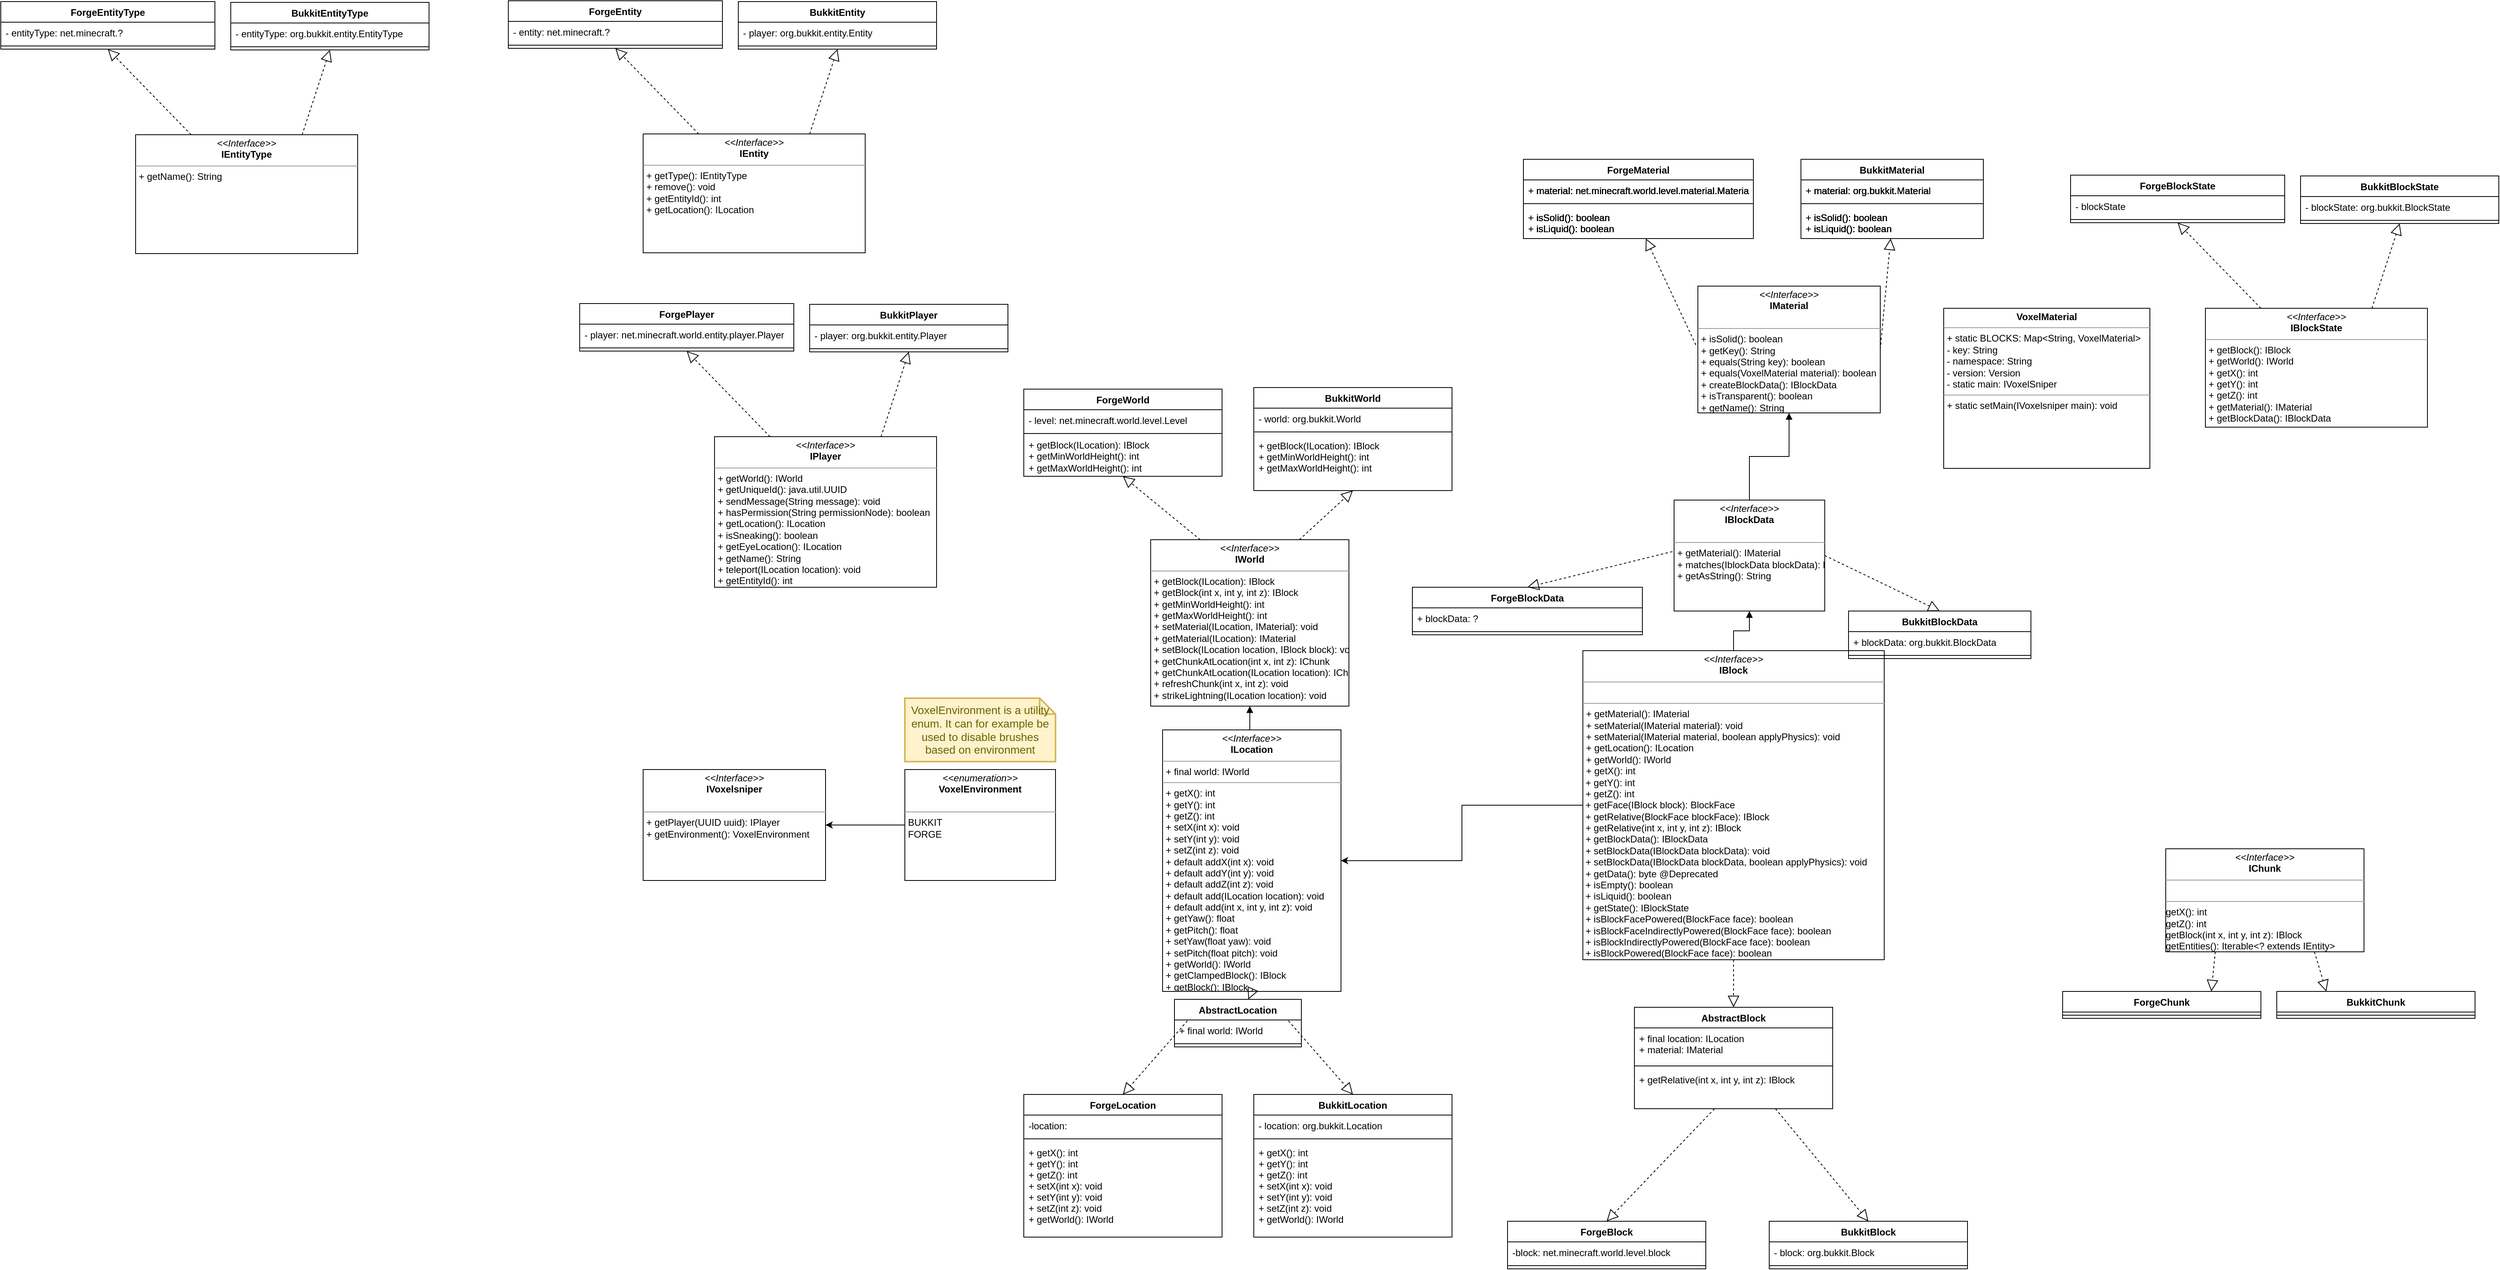 <mxfile version="15.5.4" type="embed"><diagram id="C5RBs43oDa-KdzZeNtuy" name="Page-1"><mxGraphModel dx="2846" dy="1459" grid="1" gridSize="10" guides="1" tooltips="1" connect="1" arrows="1" fold="1" page="1" pageScale="1" pageWidth="827" pageHeight="1169" math="0" shadow="0"><root><mxCell id="WIyWlLk6GJQsqaUBKTNV-0"/><mxCell id="WIyWlLk6GJQsqaUBKTNV-1" parent="WIyWlLk6GJQsqaUBKTNV-0"/><mxCell id="Hpd59Qbbizcu43VCn_N1-1" value="BukkitMaterial" style="swimlane;fontStyle=1;align=center;verticalAlign=top;childLayout=stackLayout;horizontal=1;startSize=26;horizontalStack=0;resizeParent=1;resizeParentMax=0;resizeLast=0;collapsible=1;marginBottom=0;" parent="WIyWlLk6GJQsqaUBKTNV-1" vertex="1"><mxGeometry x="710" y="-310" width="230" height="100" as="geometry"><mxRectangle x="280" y="320" width="120" height="30" as="alternateBounds"/></mxGeometry></mxCell><mxCell id="Hpd59Qbbizcu43VCn_N1-2" value="+ material: org.bukkit.Material" style="text;align=left;verticalAlign=top;spacingLeft=4;spacingRight=4;overflow=hidden;rotatable=0;points=[[0,0.5],[1,0.5]];portConstraint=eastwest;" parent="Hpd59Qbbizcu43VCn_N1-1" vertex="1"><mxGeometry y="26" width="230" height="26" as="geometry"/></mxCell><mxCell id="Hpd59Qbbizcu43VCn_N1-3" value="" style="line;strokeWidth=1;align=left;verticalAlign=middle;spacingTop=-1;spacingLeft=3;spacingRight=3;rotatable=0;labelPosition=right;points=[];portConstraint=eastwest;" parent="Hpd59Qbbizcu43VCn_N1-1" vertex="1"><mxGeometry y="52" width="230" height="8" as="geometry"/></mxCell><mxCell id="Hpd59Qbbizcu43VCn_N1-4" value="+ isSolid(): boolean&#10;+ isLiquid(): boolean&#10;" style="text;align=left;verticalAlign=top;spacingLeft=4;spacingRight=4;overflow=hidden;rotatable=0;points=[[0,0.5],[1,0.5]];portConstraint=eastwest;" parent="Hpd59Qbbizcu43VCn_N1-1" vertex="1"><mxGeometry y="60" width="230" height="40" as="geometry"/></mxCell><mxCell id="Hpd59Qbbizcu43VCn_N1-5" value="" style="endArrow=block;dashed=1;endFill=0;endSize=12;html=1;rounded=0;exitX=1;exitY=0.5;exitDx=0;exitDy=0;" parent="WIyWlLk6GJQsqaUBKTNV-1" source="Hpd59Qbbizcu43VCn_N1-11" target="Hpd59Qbbizcu43VCn_N1-4" edge="1"><mxGeometry width="160" relative="1" as="geometry"><mxPoint x="480" y="-250" as="sourcePoint"/><mxPoint x="640" y="-250" as="targetPoint"/></mxGeometry></mxCell><mxCell id="Hpd59Qbbizcu43VCn_N1-6" value="ForgeMaterial" style="swimlane;fontStyle=1;align=center;verticalAlign=top;childLayout=stackLayout;horizontal=1;startSize=26;horizontalStack=0;resizeParent=1;resizeParentMax=0;resizeLast=0;collapsible=1;marginBottom=0;" parent="WIyWlLk6GJQsqaUBKTNV-1" vertex="1"><mxGeometry x="360" y="-310" width="290" height="100" as="geometry"/></mxCell><mxCell id="Hpd59Qbbizcu43VCn_N1-7" value="+ material: net.minecraft.world.level.material.Material" style="text;align=left;verticalAlign=top;spacingLeft=4;spacingRight=4;overflow=hidden;rotatable=0;points=[[0,0.5],[1,0.5]];portConstraint=eastwest;" parent="Hpd59Qbbizcu43VCn_N1-6" vertex="1"><mxGeometry y="26" width="290" height="26" as="geometry"/></mxCell><mxCell id="Hpd59Qbbizcu43VCn_N1-8" value="" style="line;strokeWidth=1;align=left;verticalAlign=middle;spacingTop=-1;spacingLeft=3;spacingRight=3;rotatable=0;labelPosition=right;points=[];portConstraint=eastwest;" parent="Hpd59Qbbizcu43VCn_N1-6" vertex="1"><mxGeometry y="52" width="290" height="8" as="geometry"/></mxCell><mxCell id="Hpd59Qbbizcu43VCn_N1-9" value="+ isSolid(): boolean&#10;+ isLiquid(): boolean&#10;" style="text;align=left;verticalAlign=top;spacingLeft=4;spacingRight=4;overflow=hidden;rotatable=0;points=[[0,0.5],[1,0.5]];portConstraint=eastwest;" parent="Hpd59Qbbizcu43VCn_N1-6" vertex="1"><mxGeometry y="60" width="290" height="40" as="geometry"/></mxCell><mxCell id="Hpd59Qbbizcu43VCn_N1-10" value="" style="endArrow=block;dashed=1;endFill=0;endSize=12;html=1;rounded=0;exitX=-0.011;exitY=0.464;exitDx=0;exitDy=0;exitPerimeter=0;" parent="WIyWlLk6GJQsqaUBKTNV-1" source="Hpd59Qbbizcu43VCn_N1-11" target="Hpd59Qbbizcu43VCn_N1-9" edge="1"><mxGeometry width="160" relative="1" as="geometry"><mxPoint x="530" y="-260" as="sourcePoint"/><mxPoint x="690" y="-260" as="targetPoint"/></mxGeometry></mxCell><mxCell id="Hpd59Qbbizcu43VCn_N1-11" value="&lt;p style=&quot;margin: 0px ; margin-top: 4px ; text-align: center&quot;&gt;&lt;i&gt;&amp;lt;&amp;lt;Interface&amp;gt;&amp;gt;&lt;/i&gt;&lt;br&gt;&lt;b&gt;IMaterial&lt;/b&gt;&lt;/p&gt;&lt;br&gt;&lt;hr size=&quot;1&quot;&gt;&lt;p style=&quot;margin: 0px ; margin-left: 4px&quot;&gt;+ isSolid(): boolean&lt;br&gt;&lt;/p&gt;&lt;p style=&quot;margin: 0px ; margin-left: 4px&quot;&gt;+ getKey(): String&lt;/p&gt;&lt;p style=&quot;margin: 0px ; margin-left: 4px&quot;&gt;+ equals(String key): boolean&lt;/p&gt;&lt;p style=&quot;margin: 0px ; margin-left: 4px&quot;&gt;+ equals(VoxelMaterial material): boolean&lt;br&gt;&lt;/p&gt;&lt;p style=&quot;margin: 0px ; margin-left: 4px&quot;&gt;+ createBlockData(): IBlockData&lt;/p&gt;&lt;p style=&quot;margin: 0px ; margin-left: 4px&quot;&gt;+&amp;nbsp;isTransparent(): boolean&lt;/p&gt;&lt;p style=&quot;margin: 0px ; margin-left: 4px&quot;&gt;+ getName(): String&lt;/p&gt;" style="verticalAlign=top;align=left;overflow=fill;fontSize=12;fontFamily=Helvetica;html=1;glass=0;" parent="WIyWlLk6GJQsqaUBKTNV-1" vertex="1"><mxGeometry x="580" y="-150" width="230" height="160" as="geometry"/></mxCell><mxCell id="Hpd59Qbbizcu43VCn_N1-22" value="&lt;p style=&quot;margin: 0px ; margin-top: 4px ; text-align: center&quot;&gt;&lt;i&gt;&amp;lt;&amp;lt;Interface&amp;gt;&amp;gt;&lt;/i&gt;&lt;br&gt;&lt;b&gt;IWorld&lt;/b&gt;&lt;/p&gt;&lt;hr size=&quot;1&quot;&gt;&lt;p style=&quot;margin: 0px ; margin-left: 4px&quot;&gt;+ getBlock(ILocation): IBlock&lt;/p&gt;&lt;p style=&quot;margin: 0px ; margin-left: 4px&quot;&gt;+&amp;nbsp;getBlock(int x, int y, int z): IBlock&lt;br&gt;+ getMinWorldHeight(): int&lt;/p&gt;&lt;p style=&quot;margin: 0px ; margin-left: 4px&quot;&gt;+ getMaxWorldHeight(): int&lt;/p&gt;&lt;p style=&quot;margin: 0px ; margin-left: 4px&quot;&gt;+ setMaterial(ILocation, IMaterial): void&lt;/p&gt;&lt;p style=&quot;margin: 0px ; margin-left: 4px&quot;&gt;+ getMaterial(ILocation):&amp;nbsp;IMaterial&lt;/p&gt;&lt;p style=&quot;margin: 0px ; margin-left: 4px&quot;&gt;+ setBlock(ILocation location, IBlock block): void&lt;/p&gt;&lt;p style=&quot;margin: 0px ; margin-left: 4px&quot;&gt;+ getChunkAtLocation(int x, int z): IChunk&lt;/p&gt;&lt;p style=&quot;margin: 0px ; margin-left: 4px&quot;&gt;+ getChunkAtLocation(ILocation location): IChunk&lt;/p&gt;&lt;p style=&quot;margin: 0px ; margin-left: 4px&quot;&gt;+ refreshChunk(int x, int z): void&lt;/p&gt;&lt;p style=&quot;margin: 0px ; margin-left: 4px&quot;&gt;+ strikeLightning(ILocation location): void&lt;/p&gt;&lt;p style=&quot;margin: 0px ; margin-left: 4px&quot;&gt;&lt;br&gt;&lt;/p&gt;" style="verticalAlign=top;align=left;overflow=fill;fontSize=12;fontFamily=Helvetica;html=1;glass=0;" parent="WIyWlLk6GJQsqaUBKTNV-1" vertex="1"><mxGeometry x="-110" y="170" width="250" height="210" as="geometry"/></mxCell><mxCell id="Hpd59Qbbizcu43VCn_N1-32" style="edgeStyle=orthogonalEdgeStyle;rounded=0;orthogonalLoop=1;jettySize=auto;html=1;entryX=1;entryY=0.5;entryDx=0;entryDy=0;" parent="WIyWlLk6GJQsqaUBKTNV-1" source="Hpd59Qbbizcu43VCn_N1-31" target="Hpd59Qbbizcu43VCn_N1-55" edge="1"><mxGeometry relative="1" as="geometry"><mxPoint x="120" y="575" as="targetPoint"/></mxGeometry></mxCell><mxCell id="Hpd59Qbbizcu43VCn_N1-79" style="edgeStyle=orthogonalEdgeStyle;rounded=0;orthogonalLoop=1;jettySize=auto;html=1;exitX=0.5;exitY=0;exitDx=0;exitDy=0;entryX=0.5;entryY=1;entryDx=0;entryDy=0;endArrow=block;endFill=1;" parent="WIyWlLk6GJQsqaUBKTNV-1" source="Hpd59Qbbizcu43VCn_N1-31" target="35" edge="1"><mxGeometry relative="1" as="geometry"/></mxCell><mxCell id="Hpd59Qbbizcu43VCn_N1-36" value="ForgeBlock" style="swimlane;fontStyle=1;align=center;verticalAlign=top;childLayout=stackLayout;horizontal=1;startSize=26;horizontalStack=0;resizeParent=1;resizeParentMax=0;resizeLast=0;collapsible=1;marginBottom=0;glass=0;" parent="WIyWlLk6GJQsqaUBKTNV-1" vertex="1"><mxGeometry x="340" y="1030" width="250" height="60" as="geometry"/></mxCell><mxCell id="Hpd59Qbbizcu43VCn_N1-37" value="-block: net.minecraft.world.level.block" style="text;strokeColor=none;fillColor=none;align=left;verticalAlign=top;spacingLeft=4;spacingRight=4;overflow=hidden;rotatable=0;points=[[0,0.5],[1,0.5]];portConstraint=eastwest;glass=0;" parent="Hpd59Qbbizcu43VCn_N1-36" vertex="1"><mxGeometry y="26" width="250" height="26" as="geometry"/></mxCell><mxCell id="Hpd59Qbbizcu43VCn_N1-38" value="" style="line;strokeWidth=1;fillColor=none;align=left;verticalAlign=middle;spacingTop=-1;spacingLeft=3;spacingRight=3;rotatable=0;labelPosition=right;points=[];portConstraint=eastwest;glass=0;" parent="Hpd59Qbbizcu43VCn_N1-36" vertex="1"><mxGeometry y="52" width="250" height="8" as="geometry"/></mxCell><mxCell id="Hpd59Qbbizcu43VCn_N1-40" value="BukkitBlock" style="swimlane;fontStyle=1;align=center;verticalAlign=top;childLayout=stackLayout;horizontal=1;startSize=26;horizontalStack=0;resizeParent=1;resizeParentMax=0;resizeLast=0;collapsible=1;marginBottom=0;glass=0;" parent="WIyWlLk6GJQsqaUBKTNV-1" vertex="1"><mxGeometry x="670" y="1030" width="250" height="60" as="geometry"/></mxCell><mxCell id="Hpd59Qbbizcu43VCn_N1-41" value="- block: org.bukkit.Block" style="text;strokeColor=none;fillColor=none;align=left;verticalAlign=top;spacingLeft=4;spacingRight=4;overflow=hidden;rotatable=0;points=[[0,0.5],[1,0.5]];portConstraint=eastwest;glass=0;" parent="Hpd59Qbbizcu43VCn_N1-40" vertex="1"><mxGeometry y="26" width="250" height="26" as="geometry"/></mxCell><mxCell id="Hpd59Qbbizcu43VCn_N1-42" value="" style="line;strokeWidth=1;fillColor=none;align=left;verticalAlign=middle;spacingTop=-1;spacingLeft=3;spacingRight=3;rotatable=0;labelPosition=right;points=[];portConstraint=eastwest;glass=0;" parent="Hpd59Qbbizcu43VCn_N1-40" vertex="1"><mxGeometry y="52" width="250" height="8" as="geometry"/></mxCell><mxCell id="Hpd59Qbbizcu43VCn_N1-45" value="" style="endArrow=block;dashed=1;endFill=0;endSize=12;html=1;rounded=0;entryX=0.5;entryY=0;entryDx=0;entryDy=0;" parent="WIyWlLk6GJQsqaUBKTNV-1" source="20" target="Hpd59Qbbizcu43VCn_N1-40" edge="1"><mxGeometry width="160" relative="1" as="geometry"><mxPoint x="480.0" y="624.34" as="sourcePoint"/><mxPoint x="510" y="580" as="targetPoint"/></mxGeometry></mxCell><mxCell id="Hpd59Qbbizcu43VCn_N1-46" value="" style="endArrow=block;dashed=1;endFill=0;endSize=12;html=1;rounded=0;entryX=0.5;entryY=0;entryDx=0;entryDy=0;" parent="WIyWlLk6GJQsqaUBKTNV-1" source="23" target="Hpd59Qbbizcu43VCn_N1-36" edge="1"><mxGeometry width="160" relative="1" as="geometry"><mxPoint x="430" y="632.5" as="sourcePoint"/><mxPoint x="520.0" y="590" as="targetPoint"/></mxGeometry></mxCell><mxCell id="Hpd59Qbbizcu43VCn_N1-47" value="ForgeLocation" style="swimlane;fontStyle=1;align=center;verticalAlign=top;childLayout=stackLayout;horizontal=1;startSize=26;horizontalStack=0;resizeParent=1;resizeParentMax=0;resizeLast=0;collapsible=1;marginBottom=0;glass=0;" parent="WIyWlLk6GJQsqaUBKTNV-1" vertex="1"><mxGeometry x="-270" y="870" width="250" height="180" as="geometry"/></mxCell><mxCell id="Hpd59Qbbizcu43VCn_N1-48" value="-location: " style="text;strokeColor=none;fillColor=none;align=left;verticalAlign=top;spacingLeft=4;spacingRight=4;overflow=hidden;rotatable=0;points=[[0,0.5],[1,0.5]];portConstraint=eastwest;glass=0;" parent="Hpd59Qbbizcu43VCn_N1-47" vertex="1"><mxGeometry y="26" width="250" height="26" as="geometry"/></mxCell><mxCell id="Hpd59Qbbizcu43VCn_N1-49" value="" style="line;strokeWidth=1;fillColor=none;align=left;verticalAlign=middle;spacingTop=-1;spacingLeft=3;spacingRight=3;rotatable=0;labelPosition=right;points=[];portConstraint=eastwest;glass=0;" parent="Hpd59Qbbizcu43VCn_N1-47" vertex="1"><mxGeometry y="52" width="250" height="8" as="geometry"/></mxCell><mxCell id="Hpd59Qbbizcu43VCn_N1-50" value="+ getX(): int&#10;+ getY(): int&#10;+ getZ(): int&#10;+ setX(int x): void&#10;+ setY(int y): void&#10;+ setZ(int z): void&#10;+ getWorld(): IWorld" style="text;strokeColor=none;fillColor=none;align=left;verticalAlign=top;spacingLeft=4;spacingRight=4;overflow=hidden;rotatable=0;points=[[0,0.5],[1,0.5]];portConstraint=eastwest;glass=0;" parent="Hpd59Qbbizcu43VCn_N1-47" vertex="1"><mxGeometry y="60" width="250" height="120" as="geometry"/></mxCell><mxCell id="Hpd59Qbbizcu43VCn_N1-51" value="BukkitLocation" style="swimlane;fontStyle=1;align=center;verticalAlign=top;childLayout=stackLayout;horizontal=1;startSize=26;horizontalStack=0;resizeParent=1;resizeParentMax=0;resizeLast=0;collapsible=1;marginBottom=0;glass=0;" parent="WIyWlLk6GJQsqaUBKTNV-1" vertex="1"><mxGeometry x="20" y="870" width="250" height="180" as="geometry"/></mxCell><mxCell id="Hpd59Qbbizcu43VCn_N1-52" value="- location: org.bukkit.Location" style="text;strokeColor=none;fillColor=none;align=left;verticalAlign=top;spacingLeft=4;spacingRight=4;overflow=hidden;rotatable=0;points=[[0,0.5],[1,0.5]];portConstraint=eastwest;glass=0;" parent="Hpd59Qbbizcu43VCn_N1-51" vertex="1"><mxGeometry y="26" width="250" height="26" as="geometry"/></mxCell><mxCell id="Hpd59Qbbizcu43VCn_N1-53" value="" style="line;strokeWidth=1;fillColor=none;align=left;verticalAlign=middle;spacingTop=-1;spacingLeft=3;spacingRight=3;rotatable=0;labelPosition=right;points=[];portConstraint=eastwest;glass=0;" parent="Hpd59Qbbizcu43VCn_N1-51" vertex="1"><mxGeometry y="52" width="250" height="8" as="geometry"/></mxCell><mxCell id="Hpd59Qbbizcu43VCn_N1-54" value="+ getX(): int&#10;+ getY(): int&#10;+ getZ(): int&#10;+ setX(int x): void&#10;+ setY(int y): void&#10;+ setZ(int z): void&#10;+ getWorld(): IWorld" style="text;strokeColor=none;fillColor=none;align=left;verticalAlign=top;spacingLeft=4;spacingRight=4;overflow=hidden;rotatable=0;points=[[0,0.5],[1,0.5]];portConstraint=eastwest;glass=0;" parent="Hpd59Qbbizcu43VCn_N1-51" vertex="1"><mxGeometry y="60" width="250" height="120" as="geometry"/></mxCell><mxCell id="Hpd59Qbbizcu43VCn_N1-59" style="edgeStyle=orthogonalEdgeStyle;rounded=0;orthogonalLoop=1;jettySize=auto;html=1;exitX=0.5;exitY=0;exitDx=0;exitDy=0;entryX=0.5;entryY=1;entryDx=0;entryDy=0;endArrow=block;endFill=1;" parent="WIyWlLk6GJQsqaUBKTNV-1" source="Hpd59Qbbizcu43VCn_N1-55" target="Hpd59Qbbizcu43VCn_N1-22" edge="1"><mxGeometry relative="1" as="geometry"/></mxCell><mxCell id="Hpd59Qbbizcu43VCn_N1-55" value="&lt;p style=&quot;margin: 0px ; margin-top: 4px ; text-align: center&quot;&gt;&lt;i&gt;&amp;lt;&amp;lt;Interface&amp;gt;&amp;gt;&lt;/i&gt;&lt;br&gt;&lt;b&gt;ILocation&lt;/b&gt;&lt;/p&gt;&lt;hr size=&quot;1&quot;&gt;&lt;p style=&quot;margin: 0px ; margin-left: 4px&quot;&gt;+ final world: IWorld&lt;/p&gt;&lt;hr size=&quot;1&quot;&gt;&lt;p style=&quot;margin: 0px 0px 0px 4px&quot;&gt;+ getX(): int&lt;br&gt;&lt;/p&gt;&lt;p style=&quot;margin: 0px 0px 0px 4px&quot;&gt;+ getY(): int&lt;br&gt;&lt;/p&gt;&lt;p style=&quot;margin: 0px 0px 0px 4px&quot;&gt;+ getZ(): int&lt;br&gt;&lt;/p&gt;&lt;p style=&quot;margin: 0px 0px 0px 4px&quot;&gt;+ setX(int x): void&lt;/p&gt;&lt;p style=&quot;margin: 0px 0px 0px 4px&quot;&gt;+ setY(int y): void&lt;br&gt;&lt;/p&gt;&lt;p style=&quot;margin: 0px 0px 0px 4px&quot;&gt;+ setZ(int z): void&lt;br&gt;&lt;/p&gt;&lt;p style=&quot;margin: 0px 0px 0px 4px&quot;&gt;+ default addX(int x): void&lt;/p&gt;&lt;p style=&quot;margin: 0px 0px 0px 4px&quot;&gt;+ default addY(int y): void&lt;br&gt;&lt;/p&gt;&lt;p style=&quot;margin: 0px 0px 0px 4px&quot;&gt;+ default addZ(int z): void&lt;br&gt;&lt;/p&gt;&lt;p style=&quot;margin: 0px 0px 0px 4px&quot;&gt;+ default add(ILocation location): void&lt;/p&gt;&lt;p style=&quot;margin: 0px 0px 0px 4px&quot;&gt;+ default add(int x, int y, int z): void&lt;/p&gt;&lt;p style=&quot;margin: 0px 0px 0px 4px&quot;&gt;+ getYaw(): float&lt;/p&gt;&lt;p style=&quot;margin: 0px 0px 0px 4px&quot;&gt;+ getPitch(): float&amp;nbsp;&lt;/p&gt;&lt;p style=&quot;margin: 0px 0px 0px 4px&quot;&gt;+ setYaw(float yaw): void&lt;/p&gt;&lt;p style=&quot;margin: 0px 0px 0px 4px&quot;&gt;+ setPitch(float pitch): void&lt;/p&gt;&lt;p style=&quot;margin: 0px 0px 0px 4px&quot;&gt;+ getWorld(): IWorld&lt;/p&gt;&lt;p style=&quot;margin: 0px 0px 0px 4px&quot;&gt;+ getClampedBlock(): IBlock&lt;br&gt;+ getBlock(): IBlock&lt;br&gt;&lt;/p&gt;&lt;p style=&quot;margin: 0px 0px 0px 4px&quot;&gt;&lt;br&gt;&lt;/p&gt;" style="verticalAlign=top;align=left;overflow=fill;fontSize=12;fontFamily=Helvetica;html=1;glass=0;" parent="WIyWlLk6GJQsqaUBKTNV-1" vertex="1"><mxGeometry x="-95" y="410" width="225" height="330" as="geometry"/></mxCell><mxCell id="Hpd59Qbbizcu43VCn_N1-57" value="" style="endArrow=block;dashed=1;endFill=0;endSize=12;html=1;rounded=0;entryX=0.5;entryY=0;entryDx=0;entryDy=0;exitX=0.75;exitY=0;exitDx=0;exitDy=0;" parent="WIyWlLk6GJQsqaUBKTNV-1" source="0" target="Hpd59Qbbizcu43VCn_N1-51" edge="1"><mxGeometry width="160" relative="1" as="geometry"><mxPoint x="50" y="690" as="sourcePoint"/><mxPoint x="140" y="720" as="targetPoint"/></mxGeometry></mxCell><mxCell id="Hpd59Qbbizcu43VCn_N1-58" value="" style="endArrow=block;dashed=1;endFill=0;endSize=12;html=1;rounded=0;entryX=0.5;entryY=0;entryDx=0;entryDy=0;exitX=0.25;exitY=0;exitDx=0;exitDy=0;" parent="WIyWlLk6GJQsqaUBKTNV-1" source="0" target="Hpd59Qbbizcu43VCn_N1-47" edge="1"><mxGeometry width="160" relative="1" as="geometry"><mxPoint x="50" y="700" as="sourcePoint"/><mxPoint x="195" y="770" as="targetPoint"/></mxGeometry></mxCell><mxCell id="Hpd59Qbbizcu43VCn_N1-68" value="ForgeWorld" style="swimlane;fontStyle=1;align=center;verticalAlign=top;childLayout=stackLayout;horizontal=1;startSize=26;horizontalStack=0;resizeParent=1;resizeParentMax=0;resizeLast=0;collapsible=1;marginBottom=0;glass=0;" parent="WIyWlLk6GJQsqaUBKTNV-1" vertex="1"><mxGeometry x="-270" y="-20" width="250" height="110" as="geometry"/></mxCell><mxCell id="Hpd59Qbbizcu43VCn_N1-69" value="- level: net.minecraft.world.level.Level " style="text;strokeColor=none;fillColor=none;align=left;verticalAlign=top;spacingLeft=4;spacingRight=4;overflow=hidden;rotatable=0;points=[[0,0.5],[1,0.5]];portConstraint=eastwest;glass=0;" parent="Hpd59Qbbizcu43VCn_N1-68" vertex="1"><mxGeometry y="26" width="250" height="26" as="geometry"/></mxCell><mxCell id="Hpd59Qbbizcu43VCn_N1-70" value="" style="line;strokeWidth=1;fillColor=none;align=left;verticalAlign=middle;spacingTop=-1;spacingLeft=3;spacingRight=3;rotatable=0;labelPosition=right;points=[];portConstraint=eastwest;glass=0;" parent="Hpd59Qbbizcu43VCn_N1-68" vertex="1"><mxGeometry y="52" width="250" height="8" as="geometry"/></mxCell><mxCell id="Hpd59Qbbizcu43VCn_N1-80" value="&lt;p style=&quot;margin: 0px 0px 0px 4px&quot;&gt;+ getBlock(ILocation): IBlock&lt;br&gt;&lt;/p&gt;&lt;p style=&quot;margin: 0px 0px 0px 4px&quot;&gt;+ getMinWorldHeight(): int&lt;/p&gt;&lt;p style=&quot;margin: 0px 0px 0px 4px&quot;&gt;+ getMaxWorldHeight(): int&lt;/p&gt;" style="text;html=1;align=left;verticalAlign=middle;resizable=0;points=[];autosize=1;strokeColor=none;fillColor=none;" parent="Hpd59Qbbizcu43VCn_N1-68" vertex="1"><mxGeometry y="60" width="250" height="50" as="geometry"/></mxCell><mxCell id="Hpd59Qbbizcu43VCn_N1-72" value="BukkitWorld" style="swimlane;fontStyle=1;align=center;verticalAlign=top;childLayout=stackLayout;horizontal=1;startSize=26;horizontalStack=0;resizeParent=1;resizeParentMax=0;resizeLast=0;collapsible=1;marginBottom=0;glass=0;" parent="WIyWlLk6GJQsqaUBKTNV-1" vertex="1"><mxGeometry x="20" y="-22" width="250" height="130" as="geometry"/></mxCell><mxCell id="Hpd59Qbbizcu43VCn_N1-73" value="- world: org.bukkit.World" style="text;strokeColor=none;fillColor=none;align=left;verticalAlign=top;spacingLeft=4;spacingRight=4;overflow=hidden;rotatable=0;points=[[0,0.5],[1,0.5]];portConstraint=eastwest;glass=0;" parent="Hpd59Qbbizcu43VCn_N1-72" vertex="1"><mxGeometry y="26" width="250" height="26" as="geometry"/></mxCell><mxCell id="Hpd59Qbbizcu43VCn_N1-74" value="" style="line;strokeWidth=1;fillColor=none;align=left;verticalAlign=middle;spacingTop=-1;spacingLeft=3;spacingRight=3;rotatable=0;labelPosition=right;points=[];portConstraint=eastwest;glass=0;" parent="Hpd59Qbbizcu43VCn_N1-72" vertex="1"><mxGeometry y="52" width="250" height="8" as="geometry"/></mxCell><mxCell id="Hpd59Qbbizcu43VCn_N1-75" value="+ getBlock(ILocation): IBlock&#10;+ getMinWorldHeight(): int&#10;+ getMaxWorldHeight(): int" style="text;strokeColor=none;fillColor=none;align=left;verticalAlign=top;spacingLeft=4;spacingRight=4;overflow=hidden;rotatable=0;points=[[0,0.5],[1,0.5]];portConstraint=eastwest;glass=0;" parent="Hpd59Qbbizcu43VCn_N1-72" vertex="1"><mxGeometry y="60" width="250" height="70" as="geometry"/></mxCell><mxCell id="Hpd59Qbbizcu43VCn_N1-76" value="" style="endArrow=block;dashed=1;endFill=0;endSize=12;html=1;rounded=0;entryX=0.5;entryY=1;entryDx=0;entryDy=0;exitX=0.75;exitY=0;exitDx=0;exitDy=0;" parent="WIyWlLk6GJQsqaUBKTNV-1" source="Hpd59Qbbizcu43VCn_N1-22" target="Hpd59Qbbizcu43VCn_N1-72" edge="1"><mxGeometry width="160" relative="1" as="geometry"><mxPoint x="50" y="-77" as="sourcePoint"/><mxPoint x="140" y="-47" as="targetPoint"/></mxGeometry></mxCell><mxCell id="Hpd59Qbbizcu43VCn_N1-77" value="" style="endArrow=block;dashed=1;endFill=0;endSize=12;html=1;rounded=0;entryX=0.5;entryY=1;entryDx=0;entryDy=0;exitX=0.25;exitY=0;exitDx=0;exitDy=0;" parent="WIyWlLk6GJQsqaUBKTNV-1" source="Hpd59Qbbizcu43VCn_N1-22" target="Hpd59Qbbizcu43VCn_N1-68" edge="1"><mxGeometry width="160" relative="1" as="geometry"><mxPoint x="-42.5" y="-80.0" as="sourcePoint"/><mxPoint x="195" y="3" as="targetPoint"/></mxGeometry></mxCell><mxCell id="Hpd59Qbbizcu43VCn_N1-85" value="&lt;p style=&quot;margin: 0px ; margin-top: 4px ; text-align: center&quot;&gt;&lt;i&gt;&amp;lt;&amp;lt;Interface&amp;gt;&amp;gt;&lt;/i&gt;&lt;br&gt;&lt;b&gt;IPlayer&lt;/b&gt;&lt;/p&gt;&lt;hr size=&quot;1&quot;&gt;&lt;p style=&quot;margin: 0px ; margin-left: 4px&quot;&gt;+ getWorld(): IWorld&lt;br&gt;&lt;/p&gt;&lt;p style=&quot;margin: 0px ; margin-left: 4px&quot;&gt;+&amp;nbsp;getUniqueId(): java.util.UUID&lt;/p&gt;&lt;p style=&quot;margin: 0px ; margin-left: 4px&quot;&gt;+ sendMessage(String message): void&lt;/p&gt;&lt;p style=&quot;margin: 0px ; margin-left: 4px&quot;&gt;+ hasPermission(String permissionNode): boolean&lt;/p&gt;&lt;p style=&quot;margin: 0px ; margin-left: 4px&quot;&gt;+ getLocation(): ILocation&lt;/p&gt;&lt;p style=&quot;margin: 0px ; margin-left: 4px&quot;&gt;+ isSneaking(): boolean&lt;/p&gt;&lt;p style=&quot;margin: 0px ; margin-left: 4px&quot;&gt;+ getEyeLocation(): ILocation&lt;/p&gt;&lt;p style=&quot;margin: 0px ; margin-left: 4px&quot;&gt;+ getName(): String&lt;/p&gt;&lt;p style=&quot;margin: 0px ; margin-left: 4px&quot;&gt;+ teleport(ILocation location): void&lt;/p&gt;&lt;p style=&quot;margin: 0px ; margin-left: 4px&quot;&gt;+ getEntityId(): int&lt;/p&gt;&lt;p style=&quot;margin: 0px ; margin-left: 4px&quot;&gt;&lt;br&gt;&lt;/p&gt;" style="verticalAlign=top;align=left;overflow=fill;fontSize=12;fontFamily=Helvetica;html=1;glass=0;" parent="WIyWlLk6GJQsqaUBKTNV-1" vertex="1"><mxGeometry x="-660" y="40" width="280" height="190" as="geometry"/></mxCell><mxCell id="Hpd59Qbbizcu43VCn_N1-86" value="ForgePlayer" style="swimlane;fontStyle=1;align=center;verticalAlign=top;childLayout=stackLayout;horizontal=1;startSize=26;horizontalStack=0;resizeParent=1;resizeParentMax=0;resizeLast=0;collapsible=1;marginBottom=0;glass=0;" parent="WIyWlLk6GJQsqaUBKTNV-1" vertex="1"><mxGeometry x="-830" y="-128" width="270" height="60" as="geometry"/></mxCell><mxCell id="Hpd59Qbbizcu43VCn_N1-87" value="- player: net.minecraft.world.entity.player.Player" style="text;strokeColor=none;fillColor=none;align=left;verticalAlign=top;spacingLeft=4;spacingRight=4;overflow=hidden;rotatable=0;points=[[0,0.5],[1,0.5]];portConstraint=eastwest;glass=0;" parent="Hpd59Qbbizcu43VCn_N1-86" vertex="1"><mxGeometry y="26" width="270" height="26" as="geometry"/></mxCell><mxCell id="Hpd59Qbbizcu43VCn_N1-88" value="" style="line;strokeWidth=1;fillColor=none;align=left;verticalAlign=middle;spacingTop=-1;spacingLeft=3;spacingRight=3;rotatable=0;labelPosition=right;points=[];portConstraint=eastwest;glass=0;" parent="Hpd59Qbbizcu43VCn_N1-86" vertex="1"><mxGeometry y="52" width="270" height="8" as="geometry"/></mxCell><mxCell id="Hpd59Qbbizcu43VCn_N1-90" value="BukkitPlayer" style="swimlane;fontStyle=1;align=center;verticalAlign=top;childLayout=stackLayout;horizontal=1;startSize=26;horizontalStack=0;resizeParent=1;resizeParentMax=0;resizeLast=0;collapsible=1;marginBottom=0;glass=0;" parent="WIyWlLk6GJQsqaUBKTNV-1" vertex="1"><mxGeometry x="-540" y="-127" width="250" height="60" as="geometry"/></mxCell><mxCell id="Hpd59Qbbizcu43VCn_N1-91" value="- player: org.bukkit.entity.Player" style="text;strokeColor=none;fillColor=none;align=left;verticalAlign=top;spacingLeft=4;spacingRight=4;overflow=hidden;rotatable=0;points=[[0,0.5],[1,0.5]];portConstraint=eastwest;glass=0;" parent="Hpd59Qbbizcu43VCn_N1-90" vertex="1"><mxGeometry y="26" width="250" height="26" as="geometry"/></mxCell><mxCell id="Hpd59Qbbizcu43VCn_N1-92" value="" style="line;strokeWidth=1;fillColor=none;align=left;verticalAlign=middle;spacingTop=-1;spacingLeft=3;spacingRight=3;rotatable=0;labelPosition=right;points=[];portConstraint=eastwest;glass=0;" parent="Hpd59Qbbizcu43VCn_N1-90" vertex="1"><mxGeometry y="52" width="250" height="8" as="geometry"/></mxCell><mxCell id="Hpd59Qbbizcu43VCn_N1-94" value="" style="endArrow=block;dashed=1;endFill=0;endSize=12;html=1;rounded=0;entryX=0.5;entryY=1;entryDx=0;entryDy=0;exitX=0.75;exitY=0;exitDx=0;exitDy=0;" parent="WIyWlLk6GJQsqaUBKTNV-1" source="Hpd59Qbbizcu43VCn_N1-85" target="Hpd59Qbbizcu43VCn_N1-90" edge="1"><mxGeometry width="160" relative="1" as="geometry"><mxPoint x="-510" y="-185" as="sourcePoint"/><mxPoint x="-420" y="-155" as="targetPoint"/></mxGeometry></mxCell><mxCell id="Hpd59Qbbizcu43VCn_N1-95" value="" style="endArrow=block;dashed=1;endFill=0;endSize=12;html=1;rounded=0;entryX=0.5;entryY=1;entryDx=0;entryDy=0;exitX=0.25;exitY=0;exitDx=0;exitDy=0;" parent="WIyWlLk6GJQsqaUBKTNV-1" source="Hpd59Qbbizcu43VCn_N1-85" target="Hpd59Qbbizcu43VCn_N1-86" edge="1"><mxGeometry width="160" relative="1" as="geometry"><mxPoint x="-602.5" y="-188.0" as="sourcePoint"/><mxPoint x="-365" y="-105" as="targetPoint"/></mxGeometry></mxCell><mxCell id="0" value="AbstractLocation" style="swimlane;fontStyle=1;align=center;verticalAlign=top;childLayout=stackLayout;horizontal=1;startSize=26;horizontalStack=0;resizeParent=1;resizeParentMax=0;resizeLast=0;collapsible=1;marginBottom=0;" parent="WIyWlLk6GJQsqaUBKTNV-1" vertex="1"><mxGeometry x="-80" y="750" width="160" height="60" as="geometry"/></mxCell><mxCell id="1" value="+ final world: IWorld" style="text;strokeColor=none;fillColor=none;align=left;verticalAlign=top;spacingLeft=4;spacingRight=4;overflow=hidden;rotatable=0;points=[[0,0.5],[1,0.5]];portConstraint=eastwest;" parent="0" vertex="1"><mxGeometry y="26" width="160" height="26" as="geometry"/></mxCell><mxCell id="2" value="" style="line;strokeWidth=1;fillColor=none;align=left;verticalAlign=middle;spacingTop=-1;spacingLeft=3;spacingRight=3;rotatable=0;labelPosition=right;points=[];portConstraint=eastwest;" parent="0" vertex="1"><mxGeometry y="52" width="160" height="8" as="geometry"/></mxCell><mxCell id="4" value="" style="endArrow=block;dashed=1;endFill=0;endSize=12;html=1;rounded=0;exitX=0.5;exitY=1;exitDx=0;exitDy=0;" parent="WIyWlLk6GJQsqaUBKTNV-1" source="Hpd59Qbbizcu43VCn_N1-55" target="0" edge="1"><mxGeometry width="160" relative="1" as="geometry"><mxPoint x="-90" y="770" as="sourcePoint"/><mxPoint x="70" y="770" as="targetPoint"/></mxGeometry></mxCell><mxCell id="5" value="&lt;p style=&quot;margin: 0px ; margin-top: 4px ; text-align: center&quot;&gt;&lt;i&gt;&amp;lt;&amp;lt;Interface&amp;gt;&amp;gt;&lt;/i&gt;&lt;br&gt;&lt;b&gt;IVoxelsniper&lt;/b&gt;&lt;/p&gt;&lt;br&gt;&lt;hr size=&quot;1&quot;&gt;&lt;p style=&quot;margin: 0px ; margin-left: 4px&quot;&gt;+ getPlayer(UUID uuid): IPlayer&lt;/p&gt;&lt;p style=&quot;margin: 0px ; margin-left: 4px&quot;&gt;+ getEnvironment(): VoxelEnvironment&lt;/p&gt;" style="verticalAlign=top;align=left;overflow=fill;fontSize=12;fontFamily=Helvetica;html=1;" parent="WIyWlLk6GJQsqaUBKTNV-1" vertex="1"><mxGeometry x="-750" y="460" width="230" height="140" as="geometry"/></mxCell><mxCell id="7" style="edgeStyle=orthogonalEdgeStyle;rounded=0;orthogonalLoop=1;jettySize=auto;html=1;entryX=1;entryY=0.5;entryDx=0;entryDy=0;" parent="WIyWlLk6GJQsqaUBKTNV-1" source="6" target="5" edge="1"><mxGeometry relative="1" as="geometry"/></mxCell><mxCell id="6" value="&lt;p style=&quot;margin: 0px ; margin-top: 4px ; text-align: center&quot;&gt;&lt;i&gt;&amp;lt;&amp;lt;enumeration&amp;gt;&amp;gt;&lt;/i&gt;&lt;br&gt;&lt;b&gt;VoxelEnvironment&lt;/b&gt;&lt;/p&gt;&lt;br&gt;&lt;hr size=&quot;1&quot;&gt;&lt;p style=&quot;margin: 0px ; margin-left: 4px&quot;&gt;BUKKIT&lt;/p&gt;&lt;p style=&quot;margin: 0px ; margin-left: 4px&quot;&gt;FORGE&lt;/p&gt;" style="verticalAlign=top;align=left;overflow=fill;fontSize=12;fontFamily=Helvetica;html=1;" parent="WIyWlLk6GJQsqaUBKTNV-1" vertex="1"><mxGeometry x="-420" y="460" width="190" height="140" as="geometry"/></mxCell><mxCell id="8" value="VoxelEnvironment is a utility enum. It can for example be used to disable brushes based on environment&lt;br&gt;" style="shape=note;strokeWidth=2;fontSize=14;size=20;whiteSpace=wrap;html=1;fillColor=#fff2cc;strokeColor=#d6b656;fontColor=#666600;" parent="WIyWlLk6GJQsqaUBKTNV-1" vertex="1"><mxGeometry x="-420" y="370" width="190" height="80" as="geometry"/></mxCell><mxCell id="Hpd59Qbbizcu43VCn_N1-31" value="&lt;p style=&quot;margin: 0px ; margin-top: 4px ; text-align: center&quot;&gt;&lt;i&gt;&amp;lt;&amp;lt;Interface&amp;gt;&amp;gt;&lt;/i&gt;&lt;br&gt;&lt;b&gt;IBlock&lt;/b&gt;&lt;/p&gt;&lt;hr size=&quot;1&quot;&gt;&lt;p style=&quot;margin: 0px ; margin-left: 4px&quot;&gt;&lt;br&gt;&lt;/p&gt;&lt;hr size=&quot;1&quot;&gt;&lt;p style=&quot;margin: 0px ; margin-left: 4px&quot;&gt;+ getMaterial(): IMaterial&lt;br&gt;+ setMaterial(IMaterial material): void&lt;br&gt;&lt;/p&gt;&lt;p style=&quot;margin: 0px ; margin-left: 4px&quot;&gt;+ setMaterial(IMaterial material, boolean applyPhysics): void&lt;br&gt;&lt;/p&gt;&lt;p style=&quot;margin: 0px ; margin-left: 4px&quot;&gt;+ getLocation(): ILocation&lt;/p&gt;&lt;p style=&quot;margin: 0px ; margin-left: 4px&quot;&gt;+ getWorld(): IWorld&lt;/p&gt;&lt;p style=&quot;margin: 0px ; margin-left: 4px&quot;&gt;+ getX(): int&lt;br&gt;&lt;/p&gt;&amp;nbsp;+ getY(): int&lt;br&gt;&amp;nbsp;+ getZ(): int&lt;br&gt;&amp;nbsp;+ getFace(IBlock block): BlockFace&lt;br&gt;&amp;nbsp;+ getRelative(BlockFace blockFace): IBlock&lt;br&gt;&amp;nbsp;+ getRelative(int x, int y, int z): IBlock&lt;br&gt;&amp;nbsp;+ getBlockData(): IBlockData&lt;br&gt;&amp;nbsp;+&amp;nbsp;setBlockData(IBlockData blockData): void&lt;br&gt;&amp;nbsp;+&amp;nbsp;setBlockData(IBlockData blockData, boolean applyPhysics): void&lt;br&gt;&amp;nbsp;+ getData(): byte @Deprecated&lt;br&gt;&amp;nbsp;+&amp;nbsp;isEmpty(): boolean&lt;br&gt;&amp;nbsp;+ isLiquid(): boolean&lt;br&gt;&amp;nbsp;+ getState(): IBlockState&lt;br&gt;&amp;nbsp;+ isBlockFacePowered(BlockFace face): boolean&lt;br&gt;&amp;nbsp;+ isBlockFaceIndirectlyPowered(BlockFace face): boolean&lt;br&gt;&amp;nbsp;+ isBlockIndirectlyPowered(BlockFace face): boolean&lt;br&gt;&amp;nbsp;+ isBlockPowered(BlockFace face): boolean&lt;br&gt;&lt;br&gt;&lt;br&gt;&lt;br&gt;&lt;p style=&quot;margin: 0px ; margin-left: 4px&quot;&gt;&lt;br&gt;&lt;/p&gt;" style="verticalAlign=top;align=left;overflow=fill;fontSize=12;fontFamily=Helvetica;html=1;glass=0;" parent="WIyWlLk6GJQsqaUBKTNV-1" vertex="1"><mxGeometry x="435" y="310" width="380" height="390" as="geometry"/></mxCell><mxCell id="9" value="ForgeChunk" style="swimlane;fontStyle=1;align=center;verticalAlign=top;childLayout=stackLayout;horizontal=1;startSize=26;horizontalStack=0;resizeParent=1;resizeParentMax=0;resizeLast=0;collapsible=1;marginBottom=0;glass=0;" parent="WIyWlLk6GJQsqaUBKTNV-1" vertex="1"><mxGeometry x="1040" y="740" width="250" height="34" as="geometry"/></mxCell><mxCell id="11" value="" style="line;strokeWidth=1;fillColor=none;align=left;verticalAlign=middle;spacingTop=-1;spacingLeft=3;spacingRight=3;rotatable=0;labelPosition=right;points=[];portConstraint=eastwest;glass=0;" parent="9" vertex="1"><mxGeometry y="26" width="250" height="8" as="geometry"/></mxCell><mxCell id="13" value="BukkitChunk" style="swimlane;fontStyle=1;align=center;verticalAlign=top;childLayout=stackLayout;horizontal=1;startSize=26;horizontalStack=0;resizeParent=1;resizeParentMax=0;resizeLast=0;collapsible=1;marginBottom=0;glass=0;" parent="WIyWlLk6GJQsqaUBKTNV-1" vertex="1"><mxGeometry x="1310" y="740" width="250" height="34" as="geometry"/></mxCell><mxCell id="15" value="" style="line;strokeWidth=1;fillColor=none;align=left;verticalAlign=middle;spacingTop=-1;spacingLeft=3;spacingRight=3;rotatable=0;labelPosition=right;points=[];portConstraint=eastwest;glass=0;" parent="13" vertex="1"><mxGeometry y="26" width="250" height="8" as="geometry"/></mxCell><mxCell id="17" value="" style="endArrow=block;dashed=1;endFill=0;endSize=12;html=1;rounded=0;entryX=0.25;entryY=0;entryDx=0;entryDy=0;exitX=0.75;exitY=1;exitDx=0;exitDy=0;" parent="WIyWlLk6GJQsqaUBKTNV-1" source="19" target="13" edge="1"><mxGeometry width="160" relative="1" as="geometry"><mxPoint x="1150.0" y="704.34" as="sourcePoint"/><mxPoint x="1180" y="660" as="targetPoint"/></mxGeometry></mxCell><mxCell id="18" value="" style="endArrow=block;dashed=1;endFill=0;endSize=12;html=1;rounded=0;exitX=0.25;exitY=1;exitDx=0;exitDy=0;entryX=0.75;entryY=0;entryDx=0;entryDy=0;" parent="WIyWlLk6GJQsqaUBKTNV-1" source="19" target="9" edge="1"><mxGeometry width="160" relative="1" as="geometry"><mxPoint x="1280" y="710" as="sourcePoint"/><mxPoint x="1090" y="700" as="targetPoint"/></mxGeometry></mxCell><mxCell id="19" value="&lt;p style=&quot;margin: 0px ; margin-top: 4px ; text-align: center&quot;&gt;&lt;i&gt;&amp;lt;&amp;lt;Interface&amp;gt;&amp;gt;&lt;/i&gt;&lt;br&gt;&lt;b&gt;IChunk&lt;/b&gt;&lt;/p&gt;&lt;hr size=&quot;1&quot;&gt;&lt;p style=&quot;margin: 0px ; margin-left: 4px&quot;&gt;&lt;br&gt;&lt;/p&gt;&lt;hr size=&quot;1&quot;&gt;&lt;p style=&quot;margin: 0px ; margin-left: 4px&quot;&gt;&lt;/p&gt;getX(): int&lt;br&gt;getZ(): int&lt;br&gt;getBlock(int x, int y, int z): IBlock&lt;br&gt;getEntities(): Iterable&amp;lt;? extends IEntity&amp;gt;&lt;br&gt;&lt;p style=&quot;margin: 0px ; margin-left: 4px&quot;&gt;&lt;br&gt;&lt;/p&gt;" style="verticalAlign=top;align=left;overflow=fill;fontSize=12;fontFamily=Helvetica;html=1;glass=0;" parent="WIyWlLk6GJQsqaUBKTNV-1" vertex="1"><mxGeometry x="1170" y="560" width="250" height="130" as="geometry"/></mxCell><mxCell id="20" value="AbstractBlock" style="swimlane;fontStyle=1;align=center;verticalAlign=top;childLayout=stackLayout;horizontal=1;startSize=26;horizontalStack=0;resizeParent=1;resizeParentMax=0;resizeLast=0;collapsible=1;marginBottom=0;glass=0;" parent="WIyWlLk6GJQsqaUBKTNV-1" vertex="1"><mxGeometry x="500" y="760" width="250" height="128" as="geometry"/></mxCell><mxCell id="21" value="+ final location: ILocation&#10;+ material: IMaterial" style="text;strokeColor=none;fillColor=none;align=left;verticalAlign=top;spacingLeft=4;spacingRight=4;overflow=hidden;rotatable=0;points=[[0,0.5],[1,0.5]];portConstraint=eastwest;glass=0;" parent="20" vertex="1"><mxGeometry y="26" width="250" height="44" as="geometry"/></mxCell><mxCell id="22" value="" style="line;strokeWidth=1;fillColor=none;align=left;verticalAlign=middle;spacingTop=-1;spacingLeft=3;spacingRight=3;rotatable=0;labelPosition=right;points=[];portConstraint=eastwest;glass=0;" parent="20" vertex="1"><mxGeometry y="70" width="250" height="8" as="geometry"/></mxCell><mxCell id="23" value="+ getRelative(int x, int y, int z): IBlock" style="text;strokeColor=none;fillColor=none;align=left;verticalAlign=top;spacingLeft=4;spacingRight=4;overflow=hidden;rotatable=0;points=[[0,0.5],[1,0.5]];portConstraint=eastwest;glass=0;" parent="20" vertex="1"><mxGeometry y="78" width="250" height="50" as="geometry"/></mxCell><mxCell id="24" value="" style="endArrow=block;dashed=1;endFill=0;endSize=12;html=1;rounded=0;entryX=0.5;entryY=0;entryDx=0;entryDy=0;exitX=0.5;exitY=1;exitDx=0;exitDy=0;" parent="WIyWlLk6GJQsqaUBKTNV-1" source="Hpd59Qbbizcu43VCn_N1-31" target="20" edge="1"><mxGeometry width="160" relative="1" as="geometry"><mxPoint x="556.538" y="807" as="sourcePoint"/><mxPoint x="475" y="860" as="targetPoint"/></mxGeometry></mxCell><mxCell id="25" value="BukkitBlockData" style="swimlane;fontStyle=1;align=center;verticalAlign=top;childLayout=stackLayout;horizontal=1;startSize=26;horizontalStack=0;resizeParent=1;resizeParentMax=0;resizeLast=0;collapsible=1;marginBottom=0;" parent="WIyWlLk6GJQsqaUBKTNV-1" vertex="1"><mxGeometry x="770" y="260" width="230" height="60" as="geometry"><mxRectangle x="280" y="320" width="120" height="30" as="alternateBounds"/></mxGeometry></mxCell><mxCell id="26" value="+ blockData: org.bukkit.BlockData" style="text;align=left;verticalAlign=top;spacingLeft=4;spacingRight=4;overflow=hidden;rotatable=0;points=[[0,0.5],[1,0.5]];portConstraint=eastwest;" parent="25" vertex="1"><mxGeometry y="26" width="230" height="26" as="geometry"/></mxCell><mxCell id="27" value="" style="line;strokeWidth=1;align=left;verticalAlign=middle;spacingTop=-1;spacingLeft=3;spacingRight=3;rotatable=0;labelPosition=right;points=[];portConstraint=eastwest;" parent="25" vertex="1"><mxGeometry y="52" width="230" height="8" as="geometry"/></mxCell><mxCell id="29" value="" style="endArrow=block;dashed=1;endFill=0;endSize=12;html=1;rounded=0;exitX=1;exitY=0.5;exitDx=0;exitDy=0;entryX=0.5;entryY=0;entryDx=0;entryDy=0;" parent="WIyWlLk6GJQsqaUBKTNV-1" source="35" target="25" edge="1"><mxGeometry width="160" relative="1" as="geometry"><mxPoint x="455" y="20" as="sourcePoint"/><mxPoint x="789.375" y="60" as="targetPoint"/></mxGeometry></mxCell><mxCell id="30" value="ForgeBlockData" style="swimlane;fontStyle=1;align=center;verticalAlign=top;childLayout=stackLayout;horizontal=1;startSize=26;horizontalStack=0;resizeParent=1;resizeParentMax=0;resizeLast=0;collapsible=1;marginBottom=0;" parent="WIyWlLk6GJQsqaUBKTNV-1" vertex="1"><mxGeometry x="220" y="230" width="290" height="60" as="geometry"/></mxCell><mxCell id="31" value="+ blockData: ?" style="text;align=left;verticalAlign=top;spacingLeft=4;spacingRight=4;overflow=hidden;rotatable=0;points=[[0,0.5],[1,0.5]];portConstraint=eastwest;" parent="30" vertex="1"><mxGeometry y="26" width="290" height="26" as="geometry"/></mxCell><mxCell id="32" value="" style="line;strokeWidth=1;align=left;verticalAlign=middle;spacingTop=-1;spacingLeft=3;spacingRight=3;rotatable=0;labelPosition=right;points=[];portConstraint=eastwest;" parent="30" vertex="1"><mxGeometry y="52" width="290" height="8" as="geometry"/></mxCell><mxCell id="34" value="" style="endArrow=block;dashed=1;endFill=0;endSize=12;html=1;rounded=0;exitX=-0.011;exitY=0.464;exitDx=0;exitDy=0;exitPerimeter=0;entryX=0.5;entryY=0;entryDx=0;entryDy=0;" parent="WIyWlLk6GJQsqaUBKTNV-1" source="35" target="30" edge="1"><mxGeometry width="160" relative="1" as="geometry"><mxPoint x="505" y="10" as="sourcePoint"/><mxPoint x="485.538" y="60" as="targetPoint"/></mxGeometry></mxCell><mxCell id="35" value="&lt;p style=&quot;margin: 0px ; margin-top: 4px ; text-align: center&quot;&gt;&lt;i&gt;&amp;lt;&amp;lt;Interface&amp;gt;&amp;gt;&lt;/i&gt;&lt;br&gt;&lt;b&gt;IBlockData&lt;/b&gt;&lt;/p&gt;&lt;br&gt;&lt;hr size=&quot;1&quot;&gt;&lt;p style=&quot;margin: 0px ; margin-left: 4px&quot;&gt;+ getMaterial(): IMaterial&lt;/p&gt;&lt;p style=&quot;margin: 0px ; margin-left: 4px&quot;&gt;+ matches(IblockData blockData): boolean&lt;/p&gt;&lt;p style=&quot;margin: 0px ; margin-left: 4px&quot;&gt;+ getAsString(): String&lt;/p&gt;&lt;p style=&quot;margin: 0px ; margin-left: 4px&quot;&gt;&lt;br&gt;&lt;/p&gt;" style="verticalAlign=top;align=left;overflow=fill;fontSize=12;fontFamily=Helvetica;html=1;glass=0;" parent="WIyWlLk6GJQsqaUBKTNV-1" vertex="1"><mxGeometry x="550" y="120" width="190" height="140" as="geometry"/></mxCell><mxCell id="36" value="BukkitMaterial" style="swimlane;fontStyle=1;align=center;verticalAlign=top;childLayout=stackLayout;horizontal=1;startSize=26;horizontalStack=0;resizeParent=1;resizeParentMax=0;resizeLast=0;collapsible=1;marginBottom=0;" parent="WIyWlLk6GJQsqaUBKTNV-1" vertex="1"><mxGeometry x="710" y="-310" width="230" height="100" as="geometry"><mxRectangle x="280" y="320" width="120" height="30" as="alternateBounds"/></mxGeometry></mxCell><mxCell id="37" value="+ material: org.bukkit.Material" style="text;align=left;verticalAlign=top;spacingLeft=4;spacingRight=4;overflow=hidden;rotatable=0;points=[[0,0.5],[1,0.5]];portConstraint=eastwest;" parent="36" vertex="1"><mxGeometry y="26" width="230" height="26" as="geometry"/></mxCell><mxCell id="38" value="" style="line;strokeWidth=1;align=left;verticalAlign=middle;spacingTop=-1;spacingLeft=3;spacingRight=3;rotatable=0;labelPosition=right;points=[];portConstraint=eastwest;" parent="36" vertex="1"><mxGeometry y="52" width="230" height="8" as="geometry"/></mxCell><mxCell id="39" value="+ isSolid(): boolean&#10;+ isLiquid(): boolean&#10;" style="text;align=left;verticalAlign=top;spacingLeft=4;spacingRight=4;overflow=hidden;rotatable=0;points=[[0,0.5],[1,0.5]];portConstraint=eastwest;" parent="36" vertex="1"><mxGeometry y="60" width="230" height="40" as="geometry"/></mxCell><mxCell id="40" value="ForgeMaterial" style="swimlane;fontStyle=1;align=center;verticalAlign=top;childLayout=stackLayout;horizontal=1;startSize=26;horizontalStack=0;resizeParent=1;resizeParentMax=0;resizeLast=0;collapsible=1;marginBottom=0;" parent="WIyWlLk6GJQsqaUBKTNV-1" vertex="1"><mxGeometry x="360" y="-310" width="290" height="100" as="geometry"/></mxCell><mxCell id="41" value="+ material: net.minecraft.world.level.material.Material" style="text;align=left;verticalAlign=top;spacingLeft=4;spacingRight=4;overflow=hidden;rotatable=0;points=[[0,0.5],[1,0.5]];portConstraint=eastwest;" parent="40" vertex="1"><mxGeometry y="26" width="290" height="26" as="geometry"/></mxCell><mxCell id="42" value="" style="line;strokeWidth=1;align=left;verticalAlign=middle;spacingTop=-1;spacingLeft=3;spacingRight=3;rotatable=0;labelPosition=right;points=[];portConstraint=eastwest;" parent="40" vertex="1"><mxGeometry y="52" width="290" height="8" as="geometry"/></mxCell><mxCell id="43" value="+ isSolid(): boolean&#10;+ isLiquid(): boolean&#10;" style="text;align=left;verticalAlign=top;spacingLeft=4;spacingRight=4;overflow=hidden;rotatable=0;points=[[0,0.5],[1,0.5]];portConstraint=eastwest;" parent="40" vertex="1"><mxGeometry y="60" width="290" height="40" as="geometry"/></mxCell><mxCell id="44" value="BukkitMaterial" style="swimlane;fontStyle=1;align=center;verticalAlign=top;childLayout=stackLayout;horizontal=1;startSize=26;horizontalStack=0;resizeParent=1;resizeParentMax=0;resizeLast=0;collapsible=1;marginBottom=0;" parent="WIyWlLk6GJQsqaUBKTNV-1" vertex="1"><mxGeometry x="710" y="-310" width="230" height="100" as="geometry"><mxRectangle x="280" y="320" width="120" height="30" as="alternateBounds"/></mxGeometry></mxCell><mxCell id="45" value="+ material: org.bukkit.Material" style="text;align=left;verticalAlign=top;spacingLeft=4;spacingRight=4;overflow=hidden;rotatable=0;points=[[0,0.5],[1,0.5]];portConstraint=eastwest;" parent="44" vertex="1"><mxGeometry y="26" width="230" height="26" as="geometry"/></mxCell><mxCell id="46" value="" style="line;strokeWidth=1;align=left;verticalAlign=middle;spacingTop=-1;spacingLeft=3;spacingRight=3;rotatable=0;labelPosition=right;points=[];portConstraint=eastwest;" parent="44" vertex="1"><mxGeometry y="52" width="230" height="8" as="geometry"/></mxCell><mxCell id="47" value="+ isSolid(): boolean&#10;+ isLiquid(): boolean&#10;" style="text;align=left;verticalAlign=top;spacingLeft=4;spacingRight=4;overflow=hidden;rotatable=0;points=[[0,0.5],[1,0.5]];portConstraint=eastwest;" parent="44" vertex="1"><mxGeometry y="60" width="230" height="40" as="geometry"/></mxCell><mxCell id="48" value="ForgeMaterial" style="swimlane;fontStyle=1;align=center;verticalAlign=top;childLayout=stackLayout;horizontal=1;startSize=26;horizontalStack=0;resizeParent=1;resizeParentMax=0;resizeLast=0;collapsible=1;marginBottom=0;" parent="WIyWlLk6GJQsqaUBKTNV-1" vertex="1"><mxGeometry x="360" y="-310" width="290" height="100" as="geometry"/></mxCell><mxCell id="49" value="+ material: net.minecraft.world.level.material.Material" style="text;align=left;verticalAlign=top;spacingLeft=4;spacingRight=4;overflow=hidden;rotatable=0;points=[[0,0.5],[1,0.5]];portConstraint=eastwest;" parent="48" vertex="1"><mxGeometry y="26" width="290" height="26" as="geometry"/></mxCell><mxCell id="50" value="" style="line;strokeWidth=1;align=left;verticalAlign=middle;spacingTop=-1;spacingLeft=3;spacingRight=3;rotatable=0;labelPosition=right;points=[];portConstraint=eastwest;" parent="48" vertex="1"><mxGeometry y="52" width="290" height="8" as="geometry"/></mxCell><mxCell id="51" value="+ isSolid(): boolean&#10;+ isLiquid(): boolean&#10;" style="text;align=left;verticalAlign=top;spacingLeft=4;spacingRight=4;overflow=hidden;rotatable=0;points=[[0,0.5],[1,0.5]];portConstraint=eastwest;" parent="48" vertex="1"><mxGeometry y="60" width="290" height="40" as="geometry"/></mxCell><mxCell id="52" value="BukkitMaterial" style="swimlane;fontStyle=1;align=center;verticalAlign=top;childLayout=stackLayout;horizontal=1;startSize=26;horizontalStack=0;resizeParent=1;resizeParentMax=0;resizeLast=0;collapsible=1;marginBottom=0;" parent="WIyWlLk6GJQsqaUBKTNV-1" vertex="1"><mxGeometry x="710" y="-310" width="230" height="100" as="geometry"><mxRectangle x="280" y="320" width="120" height="30" as="alternateBounds"/></mxGeometry></mxCell><mxCell id="53" value="+ material: org.bukkit.Material" style="text;align=left;verticalAlign=top;spacingLeft=4;spacingRight=4;overflow=hidden;rotatable=0;points=[[0,0.5],[1,0.5]];portConstraint=eastwest;" parent="52" vertex="1"><mxGeometry y="26" width="230" height="26" as="geometry"/></mxCell><mxCell id="54" value="" style="line;strokeWidth=1;align=left;verticalAlign=middle;spacingTop=-1;spacingLeft=3;spacingRight=3;rotatable=0;labelPosition=right;points=[];portConstraint=eastwest;" parent="52" vertex="1"><mxGeometry y="52" width="230" height="8" as="geometry"/></mxCell><mxCell id="55" value="+ isSolid(): boolean&#10;+ isLiquid(): boolean&#10;" style="text;align=left;verticalAlign=top;spacingLeft=4;spacingRight=4;overflow=hidden;rotatable=0;points=[[0,0.5],[1,0.5]];portConstraint=eastwest;" parent="52" vertex="1"><mxGeometry y="60" width="230" height="40" as="geometry"/></mxCell><mxCell id="56" value="ForgeMaterial" style="swimlane;fontStyle=1;align=center;verticalAlign=top;childLayout=stackLayout;horizontal=1;startSize=26;horizontalStack=0;resizeParent=1;resizeParentMax=0;resizeLast=0;collapsible=1;marginBottom=0;" parent="WIyWlLk6GJQsqaUBKTNV-1" vertex="1"><mxGeometry x="360" y="-310" width="290" height="100" as="geometry"/></mxCell><mxCell id="57" value="+ material: net.minecraft.world.level.material.Material" style="text;align=left;verticalAlign=top;spacingLeft=4;spacingRight=4;overflow=hidden;rotatable=0;points=[[0,0.5],[1,0.5]];portConstraint=eastwest;" parent="56" vertex="1"><mxGeometry y="26" width="290" height="26" as="geometry"/></mxCell><mxCell id="58" value="" style="line;strokeWidth=1;align=left;verticalAlign=middle;spacingTop=-1;spacingLeft=3;spacingRight=3;rotatable=0;labelPosition=right;points=[];portConstraint=eastwest;" parent="56" vertex="1"><mxGeometry y="52" width="290" height="8" as="geometry"/></mxCell><mxCell id="59" value="+ isSolid(): boolean&#10;+ isLiquid(): boolean&#10;" style="text;align=left;verticalAlign=top;spacingLeft=4;spacingRight=4;overflow=hidden;rotatable=0;points=[[0,0.5],[1,0.5]];portConstraint=eastwest;" parent="56" vertex="1"><mxGeometry y="60" width="290" height="40" as="geometry"/></mxCell><mxCell id="60" value="BukkitMaterial" style="swimlane;fontStyle=1;align=center;verticalAlign=top;childLayout=stackLayout;horizontal=1;startSize=26;horizontalStack=0;resizeParent=1;resizeParentMax=0;resizeLast=0;collapsible=1;marginBottom=0;" parent="WIyWlLk6GJQsqaUBKTNV-1" vertex="1"><mxGeometry x="710" y="-310" width="230" height="100" as="geometry"><mxRectangle x="280" y="320" width="120" height="30" as="alternateBounds"/></mxGeometry></mxCell><mxCell id="61" value="+ material: org.bukkit.Material" style="text;align=left;verticalAlign=top;spacingLeft=4;spacingRight=4;overflow=hidden;rotatable=0;points=[[0,0.5],[1,0.5]];portConstraint=eastwest;" parent="60" vertex="1"><mxGeometry y="26" width="230" height="26" as="geometry"/></mxCell><mxCell id="62" value="" style="line;strokeWidth=1;align=left;verticalAlign=middle;spacingTop=-1;spacingLeft=3;spacingRight=3;rotatable=0;labelPosition=right;points=[];portConstraint=eastwest;" parent="60" vertex="1"><mxGeometry y="52" width="230" height="8" as="geometry"/></mxCell><mxCell id="63" value="+ isSolid(): boolean&#10;+ isLiquid(): boolean&#10;" style="text;align=left;verticalAlign=top;spacingLeft=4;spacingRight=4;overflow=hidden;rotatable=0;points=[[0,0.5],[1,0.5]];portConstraint=eastwest;" parent="60" vertex="1"><mxGeometry y="60" width="230" height="40" as="geometry"/></mxCell><mxCell id="64" value="ForgeMaterial" style="swimlane;fontStyle=1;align=center;verticalAlign=top;childLayout=stackLayout;horizontal=1;startSize=26;horizontalStack=0;resizeParent=1;resizeParentMax=0;resizeLast=0;collapsible=1;marginBottom=0;" parent="WIyWlLk6GJQsqaUBKTNV-1" vertex="1"><mxGeometry x="360" y="-310" width="290" height="100" as="geometry"/></mxCell><mxCell id="65" value="+ material: net.minecraft.world.level.material.Material" style="text;align=left;verticalAlign=top;spacingLeft=4;spacingRight=4;overflow=hidden;rotatable=0;points=[[0,0.5],[1,0.5]];portConstraint=eastwest;" parent="64" vertex="1"><mxGeometry y="26" width="290" height="26" as="geometry"/></mxCell><mxCell id="66" value="" style="line;strokeWidth=1;align=left;verticalAlign=middle;spacingTop=-1;spacingLeft=3;spacingRight=3;rotatable=0;labelPosition=right;points=[];portConstraint=eastwest;" parent="64" vertex="1"><mxGeometry y="52" width="290" height="8" as="geometry"/></mxCell><mxCell id="67" value="+ isSolid(): boolean&#10;+ isLiquid(): boolean&#10;" style="text;align=left;verticalAlign=top;spacingLeft=4;spacingRight=4;overflow=hidden;rotatable=0;points=[[0,0.5],[1,0.5]];portConstraint=eastwest;" parent="64" vertex="1"><mxGeometry y="60" width="290" height="40" as="geometry"/></mxCell><mxCell id="68" style="edgeStyle=orthogonalEdgeStyle;rounded=0;orthogonalLoop=1;jettySize=auto;html=1;endArrow=block;endFill=1;" parent="WIyWlLk6GJQsqaUBKTNV-1" source="35" target="Hpd59Qbbizcu43VCn_N1-11" edge="1"><mxGeometry relative="1" as="geometry"><mxPoint x="680" y="70" as="sourcePoint"/><mxPoint x="690" y="30" as="targetPoint"/></mxGeometry></mxCell><mxCell id="69" value="&lt;p style=&quot;margin: 0px ; margin-top: 4px ; text-align: center&quot;&gt;&lt;i&gt;&amp;lt;&amp;lt;Interface&amp;gt;&amp;gt;&lt;/i&gt;&lt;br&gt;&lt;b&gt;IEntity&lt;/b&gt;&lt;/p&gt;&lt;hr size=&quot;1&quot;&gt;&lt;p style=&quot;margin: 0px ; margin-left: 4px&quot;&gt;+ getType(): IEntityType&lt;/p&gt;&lt;p style=&quot;margin: 0px ; margin-left: 4px&quot;&gt;+ remove(): void&lt;/p&gt;&lt;p style=&quot;margin: 0px ; margin-left: 4px&quot;&gt;+ getEntityId(): int&lt;/p&gt;&lt;p style=&quot;margin: 0px ; margin-left: 4px&quot;&gt;+ getLocation(): ILocation&lt;/p&gt;&lt;p style=&quot;margin: 0px ; margin-left: 4px&quot;&gt;&lt;br&gt;&lt;/p&gt;" style="verticalAlign=top;align=left;overflow=fill;fontSize=12;fontFamily=Helvetica;html=1;glass=0;" parent="WIyWlLk6GJQsqaUBKTNV-1" vertex="1"><mxGeometry x="-750" y="-342" width="280" height="150" as="geometry"/></mxCell><mxCell id="70" value="ForgeEntity" style="swimlane;fontStyle=1;align=center;verticalAlign=top;childLayout=stackLayout;horizontal=1;startSize=26;horizontalStack=0;resizeParent=1;resizeParentMax=0;resizeLast=0;collapsible=1;marginBottom=0;glass=0;" parent="WIyWlLk6GJQsqaUBKTNV-1" vertex="1"><mxGeometry x="-920" y="-510" width="270" height="60" as="geometry"/></mxCell><mxCell id="71" value="- entity: net.minecraft.?" style="text;strokeColor=none;fillColor=none;align=left;verticalAlign=top;spacingLeft=4;spacingRight=4;overflow=hidden;rotatable=0;points=[[0,0.5],[1,0.5]];portConstraint=eastwest;glass=0;" parent="70" vertex="1"><mxGeometry y="26" width="270" height="26" as="geometry"/></mxCell><mxCell id="72" value="" style="line;strokeWidth=1;fillColor=none;align=left;verticalAlign=middle;spacingTop=-1;spacingLeft=3;spacingRight=3;rotatable=0;labelPosition=right;points=[];portConstraint=eastwest;glass=0;" parent="70" vertex="1"><mxGeometry y="52" width="270" height="8" as="geometry"/></mxCell><mxCell id="73" value="BukkitEntity" style="swimlane;fontStyle=1;align=center;verticalAlign=top;childLayout=stackLayout;horizontal=1;startSize=26;horizontalStack=0;resizeParent=1;resizeParentMax=0;resizeLast=0;collapsible=1;marginBottom=0;glass=0;" parent="WIyWlLk6GJQsqaUBKTNV-1" vertex="1"><mxGeometry x="-630" y="-509" width="250" height="60" as="geometry"/></mxCell><mxCell id="74" value="- player: org.bukkit.entity.Entity" style="text;strokeColor=none;fillColor=none;align=left;verticalAlign=top;spacingLeft=4;spacingRight=4;overflow=hidden;rotatable=0;points=[[0,0.5],[1,0.5]];portConstraint=eastwest;glass=0;" parent="73" vertex="1"><mxGeometry y="26" width="250" height="26" as="geometry"/></mxCell><mxCell id="75" value="" style="line;strokeWidth=1;fillColor=none;align=left;verticalAlign=middle;spacingTop=-1;spacingLeft=3;spacingRight=3;rotatable=0;labelPosition=right;points=[];portConstraint=eastwest;glass=0;" parent="73" vertex="1"><mxGeometry y="52" width="250" height="8" as="geometry"/></mxCell><mxCell id="76" value="" style="endArrow=block;dashed=1;endFill=0;endSize=12;html=1;rounded=0;entryX=0.5;entryY=1;entryDx=0;entryDy=0;exitX=0.75;exitY=0;exitDx=0;exitDy=0;" parent="WIyWlLk6GJQsqaUBKTNV-1" source="69" target="73" edge="1"><mxGeometry width="160" relative="1" as="geometry"><mxPoint x="-600" y="-567" as="sourcePoint"/><mxPoint x="-510" y="-537" as="targetPoint"/></mxGeometry></mxCell><mxCell id="77" value="" style="endArrow=block;dashed=1;endFill=0;endSize=12;html=1;rounded=0;entryX=0.5;entryY=1;entryDx=0;entryDy=0;exitX=0.25;exitY=0;exitDx=0;exitDy=0;" parent="WIyWlLk6GJQsqaUBKTNV-1" source="69" target="70" edge="1"><mxGeometry width="160" relative="1" as="geometry"><mxPoint x="-692.5" y="-570.0" as="sourcePoint"/><mxPoint x="-455" y="-487" as="targetPoint"/></mxGeometry></mxCell><mxCell id="78" value="&lt;p style=&quot;margin: 0px ; margin-top: 4px ; text-align: center&quot;&gt;&lt;i&gt;&amp;lt;&amp;lt;Interface&amp;gt;&amp;gt;&lt;/i&gt;&lt;br&gt;&lt;b&gt;IBlockState&lt;/b&gt;&lt;/p&gt;&lt;hr size=&quot;1&quot;&gt;&lt;p style=&quot;margin: 0px ; margin-left: 4px&quot;&gt;+ getBlock(): IBlock&lt;/p&gt;&lt;p style=&quot;margin: 0px ; margin-left: 4px&quot;&gt;+ getWorld(): IWorld&lt;/p&gt;&lt;p style=&quot;margin: 0px ; margin-left: 4px&quot;&gt;+ getX(): int&lt;/p&gt;&lt;p style=&quot;margin: 0px ; margin-left: 4px&quot;&gt;+ getY(): int&lt;/p&gt;&lt;p style=&quot;margin: 0px ; margin-left: 4px&quot;&gt;+ getZ(): int&lt;/p&gt;&lt;p style=&quot;margin: 0px ; margin-left: 4px&quot;&gt;+ getMaterial(): IMaterial&lt;/p&gt;&lt;p style=&quot;margin: 0px ; margin-left: 4px&quot;&gt;+ getBlockData(): IBlockData&lt;/p&gt;&lt;p style=&quot;margin: 0px ; margin-left: 4px&quot;&gt;&lt;br&gt;&lt;/p&gt;" style="verticalAlign=top;align=left;overflow=fill;fontSize=12;fontFamily=Helvetica;html=1;glass=0;" parent="WIyWlLk6GJQsqaUBKTNV-1" vertex="1"><mxGeometry x="1220" y="-122" width="280" height="150" as="geometry"/></mxCell><mxCell id="79" value="ForgeBlockState" style="swimlane;fontStyle=1;align=center;verticalAlign=top;childLayout=stackLayout;horizontal=1;startSize=26;horizontalStack=0;resizeParent=1;resizeParentMax=0;resizeLast=0;collapsible=1;marginBottom=0;glass=0;" parent="WIyWlLk6GJQsqaUBKTNV-1" vertex="1"><mxGeometry x="1050" y="-290" width="270" height="60" as="geometry"/></mxCell><mxCell id="80" value="- blockState" style="text;strokeColor=none;fillColor=none;align=left;verticalAlign=top;spacingLeft=4;spacingRight=4;overflow=hidden;rotatable=0;points=[[0,0.5],[1,0.5]];portConstraint=eastwest;glass=0;" parent="79" vertex="1"><mxGeometry y="26" width="270" height="26" as="geometry"/></mxCell><mxCell id="81" value="" style="line;strokeWidth=1;fillColor=none;align=left;verticalAlign=middle;spacingTop=-1;spacingLeft=3;spacingRight=3;rotatable=0;labelPosition=right;points=[];portConstraint=eastwest;glass=0;" parent="79" vertex="1"><mxGeometry y="52" width="270" height="8" as="geometry"/></mxCell><mxCell id="82" value="BukkitBlockState" style="swimlane;fontStyle=1;align=center;verticalAlign=top;childLayout=stackLayout;horizontal=1;startSize=26;horizontalStack=0;resizeParent=1;resizeParentMax=0;resizeLast=0;collapsible=1;marginBottom=0;glass=0;" parent="WIyWlLk6GJQsqaUBKTNV-1" vertex="1"><mxGeometry x="1340" y="-289" width="250" height="60" as="geometry"/></mxCell><mxCell id="83" value="- blockState: org.bukkit.BlockState" style="text;strokeColor=none;fillColor=none;align=left;verticalAlign=top;spacingLeft=4;spacingRight=4;overflow=hidden;rotatable=0;points=[[0,0.5],[1,0.5]];portConstraint=eastwest;glass=0;" parent="82" vertex="1"><mxGeometry y="26" width="250" height="26" as="geometry"/></mxCell><mxCell id="84" value="" style="line;strokeWidth=1;fillColor=none;align=left;verticalAlign=middle;spacingTop=-1;spacingLeft=3;spacingRight=3;rotatable=0;labelPosition=right;points=[];portConstraint=eastwest;glass=0;" parent="82" vertex="1"><mxGeometry y="52" width="250" height="8" as="geometry"/></mxCell><mxCell id="85" value="" style="endArrow=block;dashed=1;endFill=0;endSize=12;html=1;rounded=0;entryX=0.5;entryY=1;entryDx=0;entryDy=0;exitX=0.75;exitY=0;exitDx=0;exitDy=0;" parent="WIyWlLk6GJQsqaUBKTNV-1" source="78" target="82" edge="1"><mxGeometry width="160" relative="1" as="geometry"><mxPoint x="1370" y="-347" as="sourcePoint"/><mxPoint x="1460" y="-317" as="targetPoint"/></mxGeometry></mxCell><mxCell id="86" value="" style="endArrow=block;dashed=1;endFill=0;endSize=12;html=1;rounded=0;entryX=0.5;entryY=1;entryDx=0;entryDy=0;exitX=0.25;exitY=0;exitDx=0;exitDy=0;" parent="WIyWlLk6GJQsqaUBKTNV-1" source="78" target="79" edge="1"><mxGeometry width="160" relative="1" as="geometry"><mxPoint x="1277.5" y="-350.0" as="sourcePoint"/><mxPoint x="1515" y="-267" as="targetPoint"/></mxGeometry></mxCell><mxCell id="87" value="&lt;p style=&quot;margin: 0px ; margin-top: 4px ; text-align: center&quot;&gt;&lt;i&gt;&amp;lt;&amp;lt;Interface&amp;gt;&amp;gt;&lt;/i&gt;&lt;br&gt;&lt;b&gt;IEntityType&lt;/b&gt;&lt;/p&gt;&lt;hr size=&quot;1&quot;&gt;&lt;p style=&quot;margin: 0px ; margin-left: 4px&quot;&gt;+ getName(): String&lt;/p&gt;&lt;p style=&quot;margin: 0px ; margin-left: 4px&quot;&gt;&lt;br&gt;&lt;/p&gt;" style="verticalAlign=top;align=left;overflow=fill;fontSize=12;fontFamily=Helvetica;html=1;glass=0;" parent="WIyWlLk6GJQsqaUBKTNV-1" vertex="1"><mxGeometry x="-1390" y="-341" width="280" height="150" as="geometry"/></mxCell><mxCell id="88" value="ForgeEntityType&#10;" style="swimlane;fontStyle=1;align=center;verticalAlign=top;childLayout=stackLayout;horizontal=1;startSize=26;horizontalStack=0;resizeParent=1;resizeParentMax=0;resizeLast=0;collapsible=1;marginBottom=0;glass=0;" parent="WIyWlLk6GJQsqaUBKTNV-1" vertex="1"><mxGeometry x="-1560" y="-509" width="270" height="60" as="geometry"/></mxCell><mxCell id="89" value="- entityType: net.minecraft.?" style="text;strokeColor=none;fillColor=none;align=left;verticalAlign=top;spacingLeft=4;spacingRight=4;overflow=hidden;rotatable=0;points=[[0,0.5],[1,0.5]];portConstraint=eastwest;glass=0;" parent="88" vertex="1"><mxGeometry y="26" width="270" height="26" as="geometry"/></mxCell><mxCell id="90" value="" style="line;strokeWidth=1;fillColor=none;align=left;verticalAlign=middle;spacingTop=-1;spacingLeft=3;spacingRight=3;rotatable=0;labelPosition=right;points=[];portConstraint=eastwest;glass=0;" parent="88" vertex="1"><mxGeometry y="52" width="270" height="8" as="geometry"/></mxCell><mxCell id="91" value="BukkitEntityType" style="swimlane;fontStyle=1;align=center;verticalAlign=top;childLayout=stackLayout;horizontal=1;startSize=26;horizontalStack=0;resizeParent=1;resizeParentMax=0;resizeLast=0;collapsible=1;marginBottom=0;glass=0;" parent="WIyWlLk6GJQsqaUBKTNV-1" vertex="1"><mxGeometry x="-1270" y="-508" width="250" height="60" as="geometry"/></mxCell><mxCell id="92" value="- entityType: org.bukkit.entity.EntityType" style="text;strokeColor=none;fillColor=none;align=left;verticalAlign=top;spacingLeft=4;spacingRight=4;overflow=hidden;rotatable=0;points=[[0,0.5],[1,0.5]];portConstraint=eastwest;glass=0;" parent="91" vertex="1"><mxGeometry y="26" width="250" height="26" as="geometry"/></mxCell><mxCell id="93" value="" style="line;strokeWidth=1;fillColor=none;align=left;verticalAlign=middle;spacingTop=-1;spacingLeft=3;spacingRight=3;rotatable=0;labelPosition=right;points=[];portConstraint=eastwest;glass=0;" parent="91" vertex="1"><mxGeometry y="52" width="250" height="8" as="geometry"/></mxCell><mxCell id="94" value="" style="endArrow=block;dashed=1;endFill=0;endSize=12;html=1;rounded=0;entryX=0.5;entryY=1;entryDx=0;entryDy=0;exitX=0.75;exitY=0;exitDx=0;exitDy=0;" parent="WIyWlLk6GJQsqaUBKTNV-1" source="87" target="91" edge="1"><mxGeometry width="160" relative="1" as="geometry"><mxPoint x="-1240" y="-566" as="sourcePoint"/><mxPoint x="-1150" y="-536" as="targetPoint"/></mxGeometry></mxCell><mxCell id="95" value="" style="endArrow=block;dashed=1;endFill=0;endSize=12;html=1;rounded=0;entryX=0.5;entryY=1;entryDx=0;entryDy=0;exitX=0.25;exitY=0;exitDx=0;exitDy=0;" parent="WIyWlLk6GJQsqaUBKTNV-1" source="87" target="88" edge="1"><mxGeometry width="160" relative="1" as="geometry"><mxPoint x="-1332.5" y="-569.0" as="sourcePoint"/><mxPoint x="-1095" y="-486" as="targetPoint"/></mxGeometry></mxCell><mxCell id="101" value="&lt;p style=&quot;margin: 0px ; margin-top: 4px ; text-align: center&quot;&gt;&lt;b&gt;VoxelMaterial&lt;/b&gt;&lt;/p&gt;&lt;hr size=&quot;1&quot;&gt;&lt;p style=&quot;margin: 0px ; margin-left: 4px&quot;&gt;+ static BLOCKS: Map&amp;lt;String, VoxelMaterial&amp;gt;&lt;/p&gt;&lt;p style=&quot;margin: 0px ; margin-left: 4px&quot;&gt;- key: String&lt;/p&gt;&lt;p style=&quot;margin: 0px ; margin-left: 4px&quot;&gt;- namespace: String&lt;/p&gt;&lt;p style=&quot;margin: 0px ; margin-left: 4px&quot;&gt;- version: Version&lt;/p&gt;&lt;p style=&quot;margin: 0px ; margin-left: 4px&quot;&gt;- static main: IVoxelSniper&lt;/p&gt;&lt;hr size=&quot;1&quot;&gt;&lt;p style=&quot;margin: 0px ; margin-left: 4px&quot;&gt;+ static setMain(IVoxelsniper main): void&lt;/p&gt;" style="verticalAlign=top;align=left;overflow=fill;fontSize=12;fontFamily=Helvetica;html=1;" vertex="1" parent="WIyWlLk6GJQsqaUBKTNV-1"><mxGeometry x="890" y="-122" width="260" height="202" as="geometry"/></mxCell></root></mxGraphModel></diagram></mxfile>